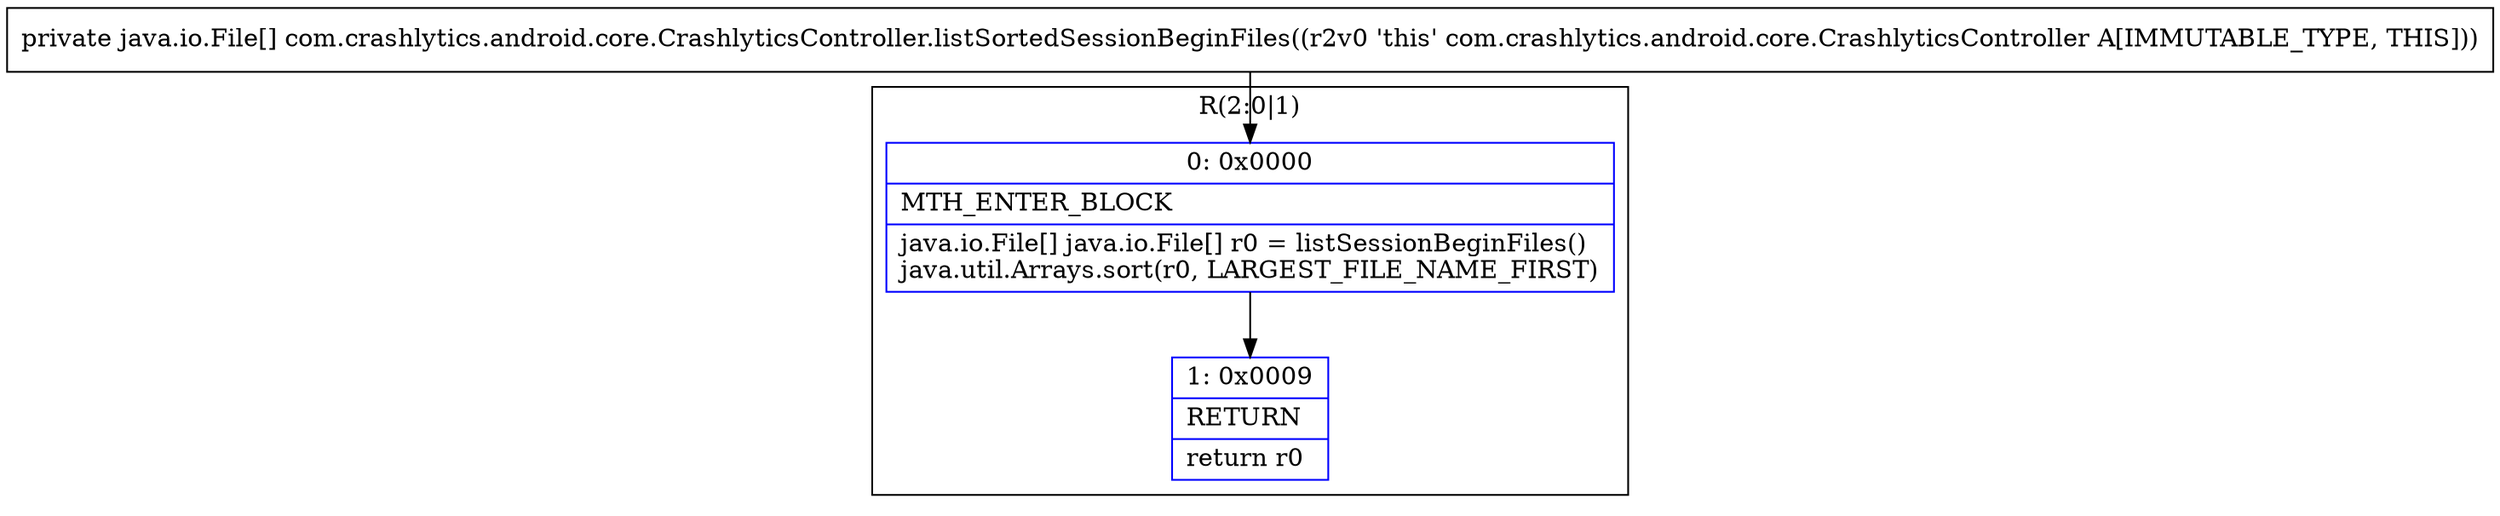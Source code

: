 digraph "CFG forcom.crashlytics.android.core.CrashlyticsController.listSortedSessionBeginFiles()[Ljava\/io\/File;" {
subgraph cluster_Region_743673651 {
label = "R(2:0|1)";
node [shape=record,color=blue];
Node_0 [shape=record,label="{0\:\ 0x0000|MTH_ENTER_BLOCK\l|java.io.File[] java.io.File[] r0 = listSessionBeginFiles()\ljava.util.Arrays.sort(r0, LARGEST_FILE_NAME_FIRST)\l}"];
Node_1 [shape=record,label="{1\:\ 0x0009|RETURN\l|return r0\l}"];
}
MethodNode[shape=record,label="{private java.io.File[] com.crashlytics.android.core.CrashlyticsController.listSortedSessionBeginFiles((r2v0 'this' com.crashlytics.android.core.CrashlyticsController A[IMMUTABLE_TYPE, THIS])) }"];
MethodNode -> Node_0;
Node_0 -> Node_1;
}

